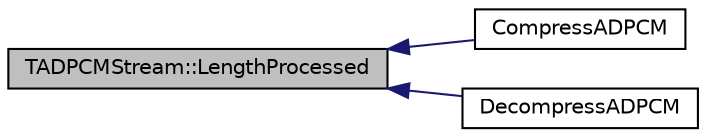 digraph G
{
  edge [fontname="Helvetica",fontsize="10",labelfontname="Helvetica",labelfontsize="10"];
  node [fontname="Helvetica",fontsize="10",shape=record];
  rankdir="LR";
  Node1 [label="TADPCMStream::LengthProcessed",height=0.2,width=0.4,color="black", fillcolor="grey75", style="filled" fontcolor="black"];
  Node1 -> Node2 [dir="back",color="midnightblue",fontsize="10",style="solid",fontname="Helvetica"];
  Node2 [label="CompressADPCM",height=0.2,width=0.4,color="black", fillcolor="white", style="filled",URL="$adpcm_8h.html#aa2ceb51da39e136f78cb1b4410a7d283"];
  Node1 -> Node3 [dir="back",color="midnightblue",fontsize="10",style="solid",fontname="Helvetica"];
  Node3 [label="DecompressADPCM",height=0.2,width=0.4,color="black", fillcolor="white", style="filled",URL="$adpcm_8h.html#a056f38865da3e170eea092fa21e159a6"];
}
